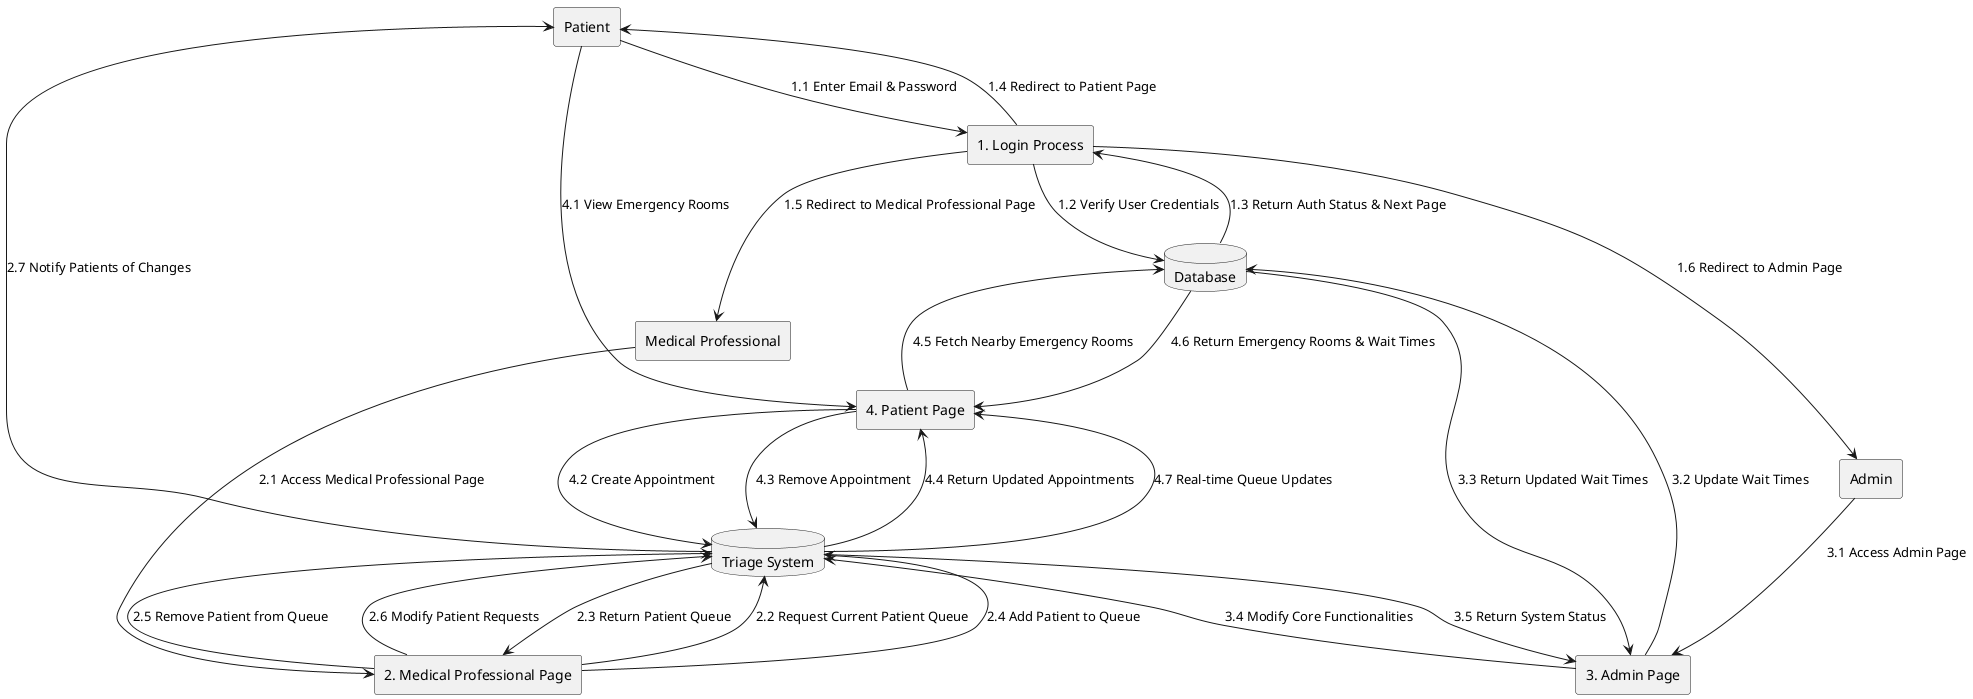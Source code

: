 @startuml
!define RECTANGLE rectangle
!define DATABASE database

' Define External Entities
RECTANGLE Patient as "Patient"
RECTANGLE MedicalProfessional as "Medical Professional"
RECTANGLE Admin as "Admin"

' Define Processes
RECTANGLE LoginProcess as "1. Login Process"
RECTANGLE MedicalProfessionalPage as "2. Medical Professional Page"
RECTANGLE AdminPage as "3. Admin Page"
RECTANGLE PatientPage as "4. Patient Page"

' Define Data Stores
DATABASE Database as "Database"
DATABASE TriageSystem as "Triage System"

' Data Flows between External Entities and Processes
Patient --> LoginProcess : "1.1 Enter Email & Password"
MedicalProfessional --> MedicalProfessionalPage : "2.1 Access Medical Professional Page"
Admin --> AdminPage : "3.1 Access Admin Page"
Patient --> PatientPage : "4.1 View Emergency Rooms"

' Data Flows for Login Process
LoginProcess --> Database : "1.2 Verify User Credentials"
Database --> LoginProcess : "1.3 Return Auth Status & Next Page"
LoginProcess --> Patient : "1.4 Redirect to Patient Page"
LoginProcess --> MedicalProfessional : "1.5 Redirect to Medical Professional Page"
LoginProcess --> Admin : "1.6 Redirect to Admin Page"

' Data Flows for Medical Professional Page
MedicalProfessionalPage --> TriageSystem : "2.2 Request Current Patient Queue"
TriageSystem --> MedicalProfessionalPage : "2.3 Return Patient Queue"
MedicalProfessionalPage --> TriageSystem : "2.4 Add Patient to Queue"
MedicalProfessionalPage --> TriageSystem : "2.5 Remove Patient from Queue"
MedicalProfessionalPage --> TriageSystem : "2.6 Modify Patient Requests"
TriageSystem --> Patient : "2.7 Notify Patients of Changes"

' Data Flows for Admin Page
AdminPage --> Database : "3.2 Update Wait Times"
Database --> AdminPage : "3.3 Return Updated Wait Times"
AdminPage --> TriageSystem : "3.4 Modify Core Functionalities"
TriageSystem --> AdminPage : "3.5 Return System Status"

' Data Flows for Patient Page
PatientPage --> TriageSystem : "4.2 Create Appointment"
PatientPage --> TriageSystem : "4.3 Remove Appointment"
TriageSystem --> PatientPage : "4.4 Return Updated Appointments"
PatientPage --> Database : "4.5 Fetch Nearby Emergency Rooms"
Database --> PatientPage : "4.6 Return Emergency Rooms & Wait Times"
TriageSystem --> PatientPage : "4.7 Real-time Queue Updates"

@enduml
